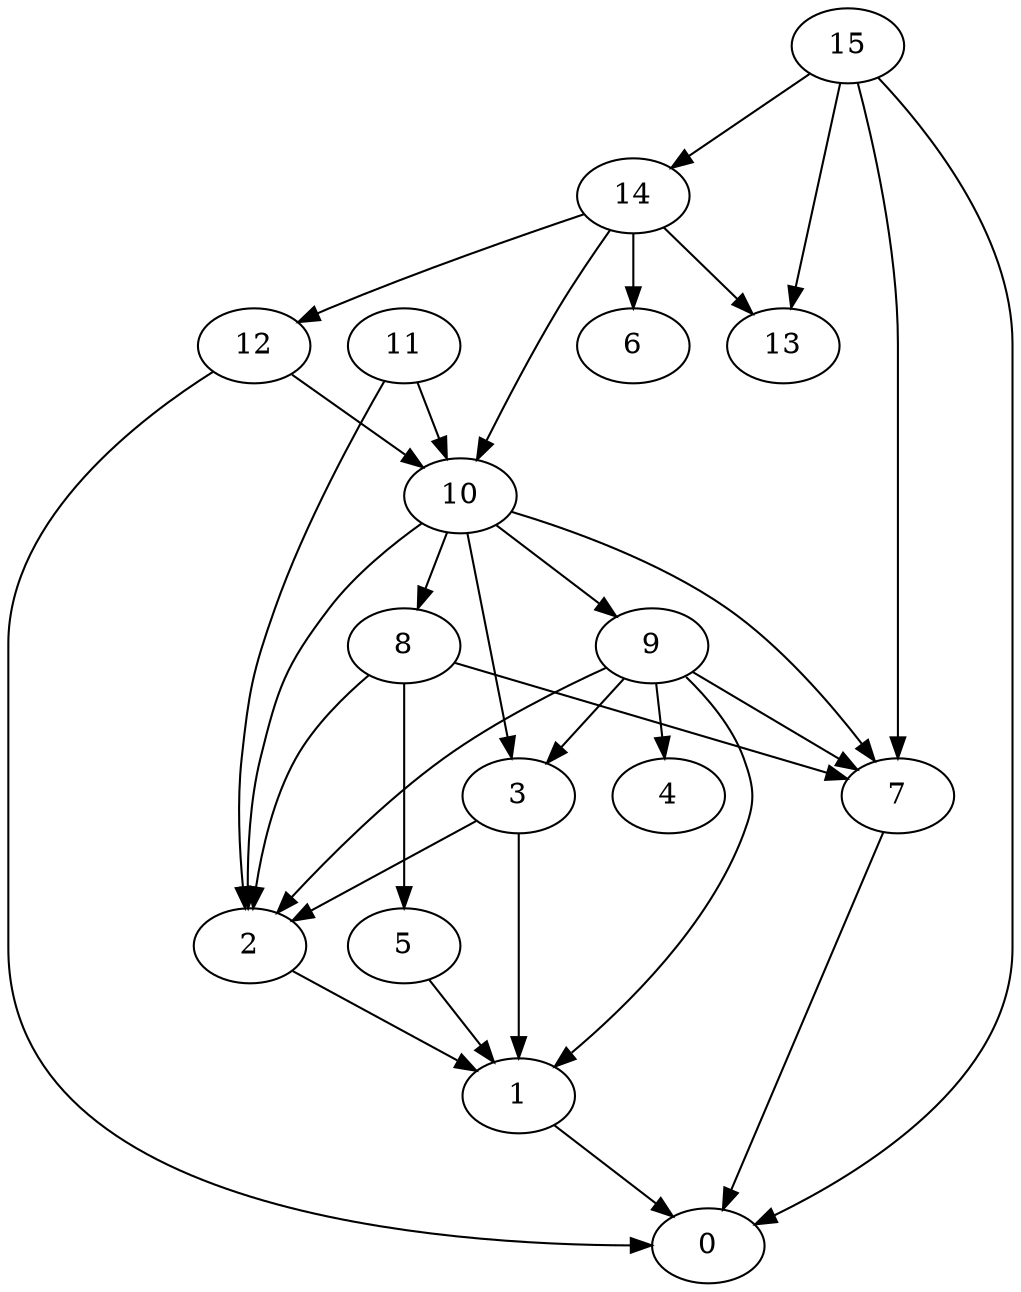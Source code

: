 digraph "Random_Nodes_16_Density_1.94_CCR_0.99_WeightType_Random_Homogeneous-6" {
15 [Weight=14];
14 [Weight=12];
11 [Weight=8];
12 [Weight=6];
10 [Weight=6];
9 [Weight=8];
8 [Weight=18];
3 [Weight=20];
5 [Weight=14];
2 [Weight=4];
1 [Weight=12];
7 [Weight=12];
4 [Weight=16];
6 [Weight=14];
0 [Weight=12];
13 [Weight=10];
9 -> 1 [Weight=3];
10 -> 8 [Weight=9];
8 -> 7 [Weight=6];
10 -> 9 [Weight=10];
14 -> 12 [Weight=3];
1 -> 0 [Weight=9];
9 -> 3 [Weight=8];
2 -> 1 [Weight=4];
9 -> 7 [Weight=4];
14 -> 6 [Weight=8];
8 -> 5 [Weight=4];
3 -> 1 [Weight=4];
12 -> 10 [Weight=5];
11 -> 10 [Weight=5];
12 -> 0 [Weight=5];
10 -> 7 [Weight=7];
10 -> 2 [Weight=2];
9 -> 2 [Weight=9];
7 -> 0 [Weight=7];
14 -> 13 [Weight=6];
9 -> 4 [Weight=2];
8 -> 2 [Weight=8];
5 -> 1 [Weight=2];
3 -> 2 [Weight=7];
15 -> 0 [Weight=2];
15 -> 13 [Weight=10];
15 -> 7 [Weight=10];
11 -> 2 [Weight=5];
15 -> 14 [Weight=5];
10 -> 3 [Weight=6];
14 -> 10 [Weight=9];
}

